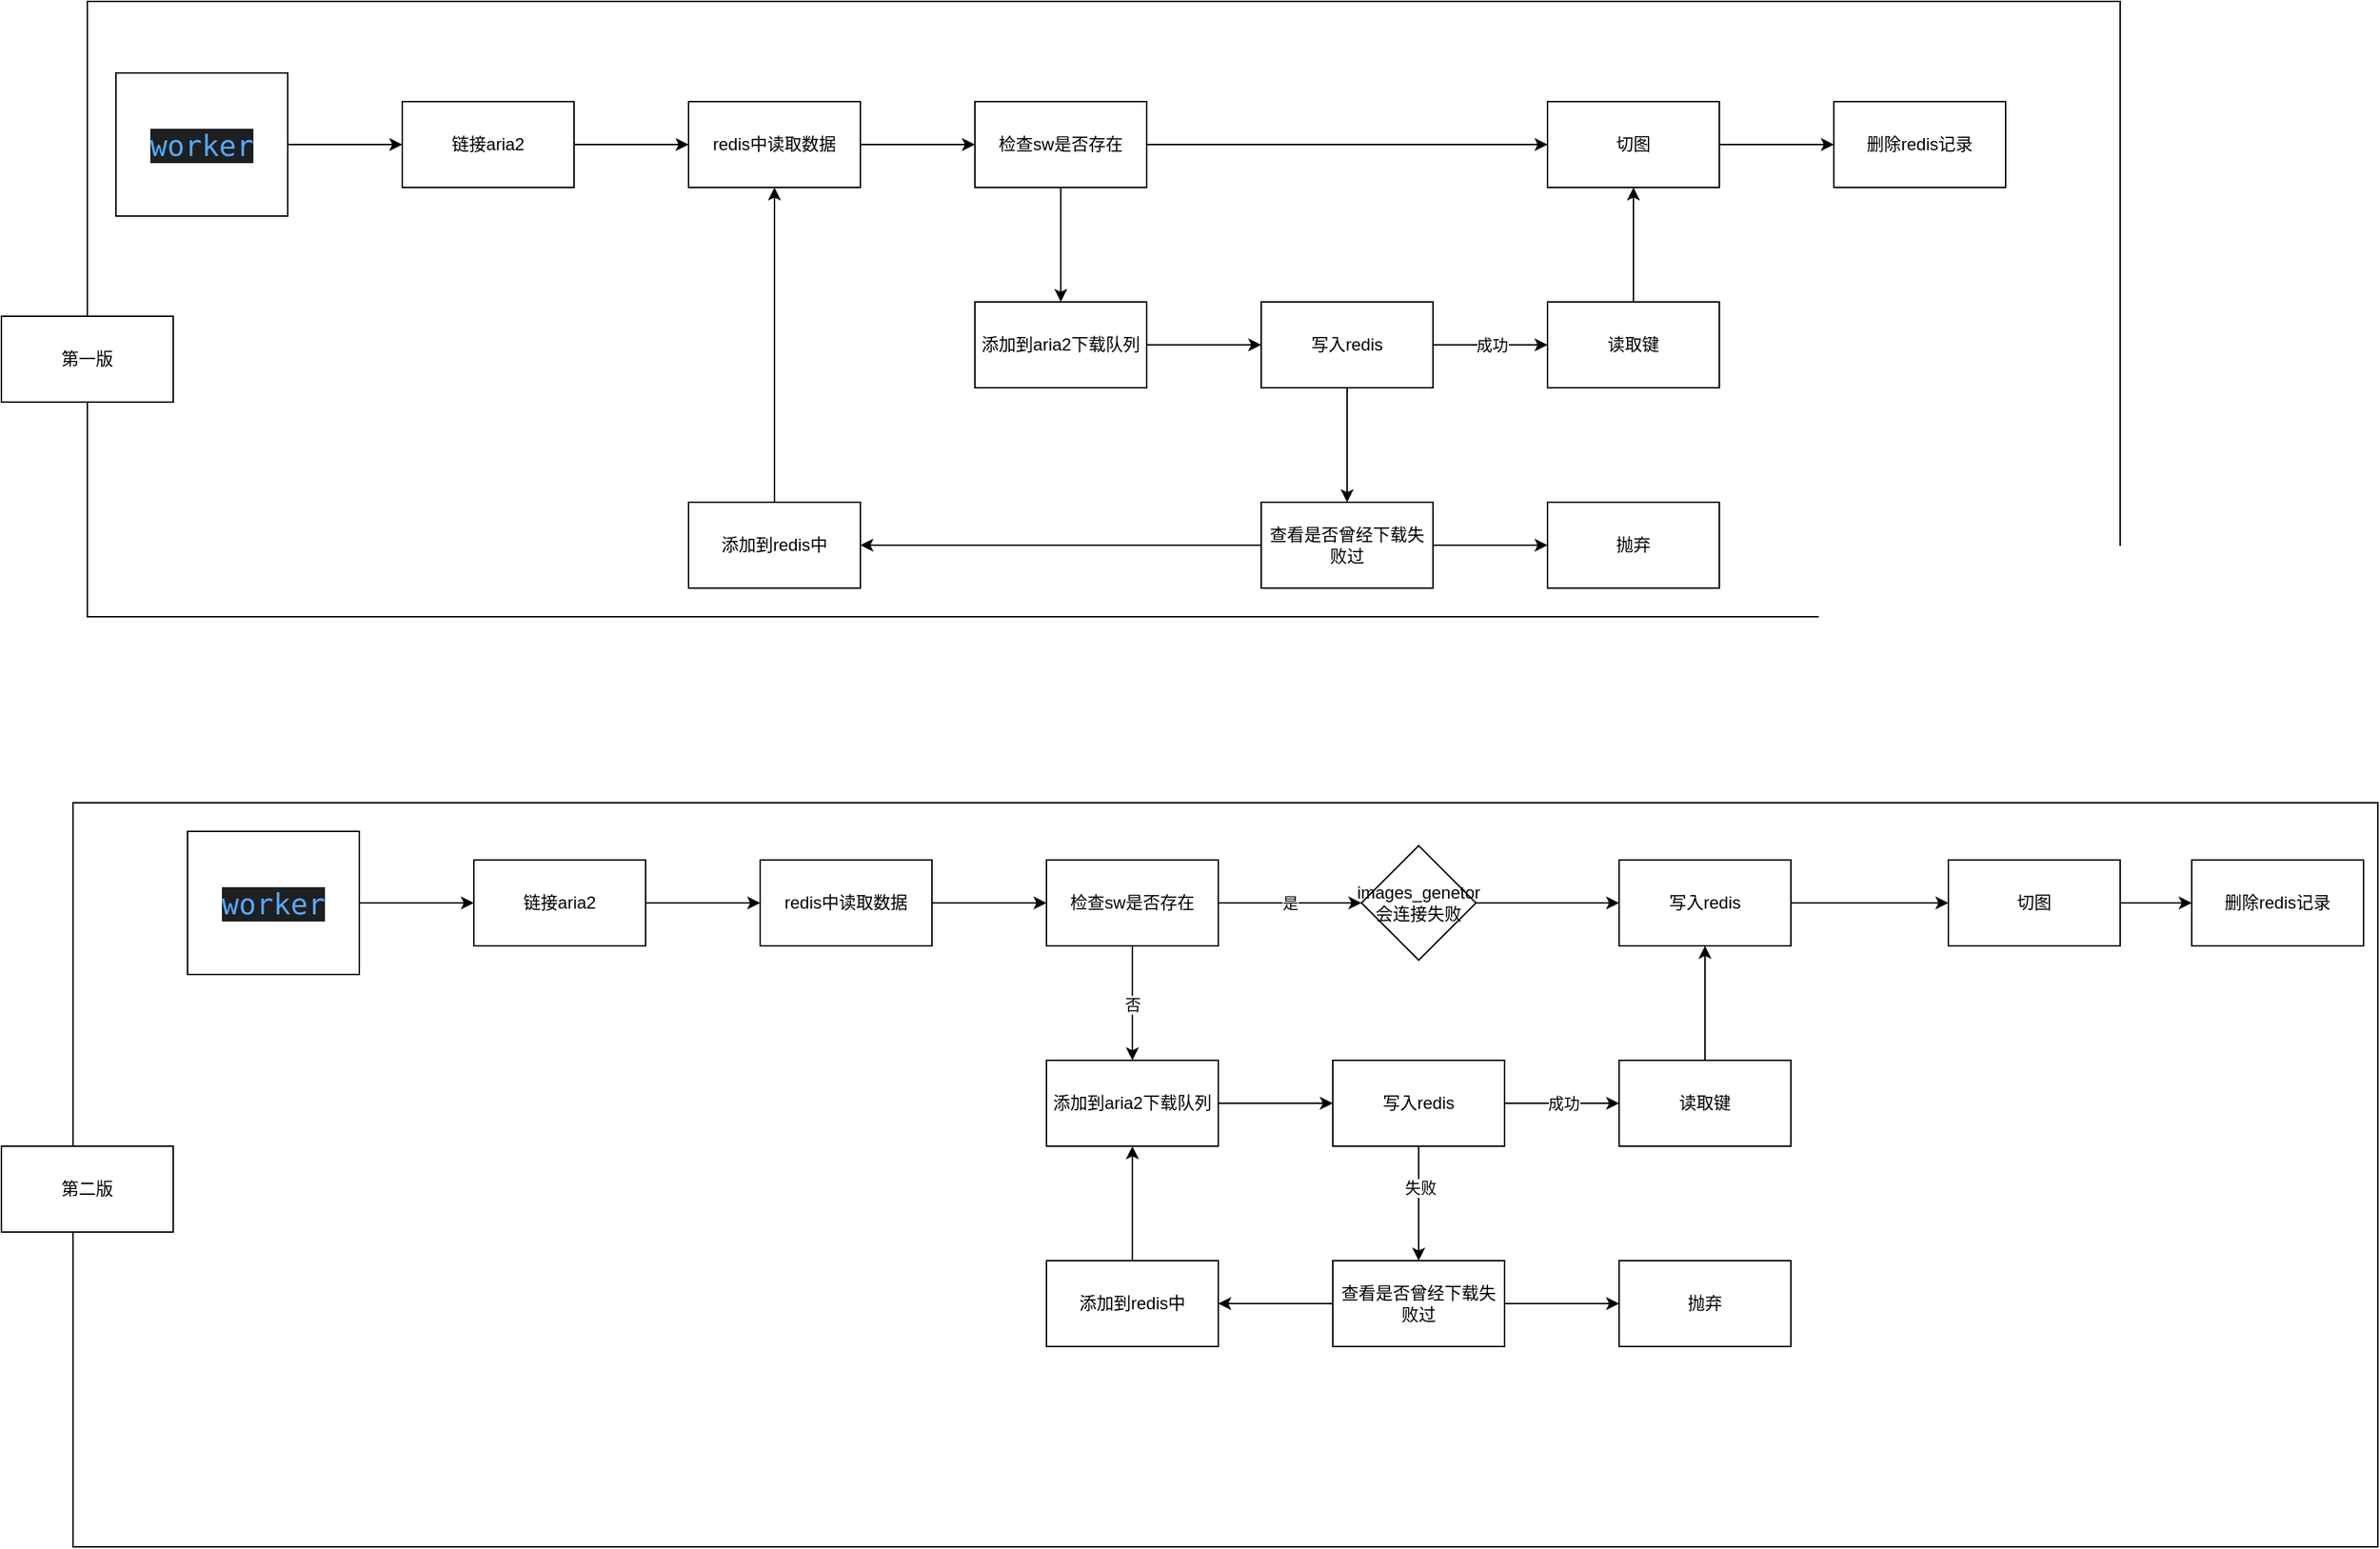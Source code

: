 <mxfile version="24.3.1" type="github">
  <diagram name="第 1 页" id="oR3SPq28IfKs69Jtm_W2">
    <mxGraphModel dx="2390" dy="1268" grid="1" gridSize="10" guides="1" tooltips="1" connect="1" arrows="1" fold="1" page="1" pageScale="1" pageWidth="827" pageHeight="1169" math="0" shadow="0">
      <root>
        <mxCell id="0" />
        <mxCell id="1" parent="0" />
        <mxCell id="wlJlTD7zzjwppgTD_WOC-68" value="" style="rounded=0;whiteSpace=wrap;html=1;" parent="1" vertex="1">
          <mxGeometry x="80" y="620" width="1610" height="520" as="geometry" />
        </mxCell>
        <mxCell id="wlJlTD7zzjwppgTD_WOC-66" value="" style="rounded=0;whiteSpace=wrap;html=1;" parent="1" vertex="1">
          <mxGeometry x="90" y="60" width="1420" height="430" as="geometry" />
        </mxCell>
        <mxCell id="wlJlTD7zzjwppgTD_WOC-9" value="" style="edgeStyle=orthogonalEdgeStyle;rounded=0;orthogonalLoop=1;jettySize=auto;html=1;" parent="1" source="wlJlTD7zzjwppgTD_WOC-1" target="wlJlTD7zzjwppgTD_WOC-8" edge="1">
          <mxGeometry relative="1" as="geometry" />
        </mxCell>
        <mxCell id="wlJlTD7zzjwppgTD_WOC-1" value="&lt;div style=&quot;background-color:#1e1f22;color:#bcbec4&quot;&gt;&lt;pre style=&quot;font-family:&#39;JetBrains Mono&#39;,monospace;font-size:15.0pt;&quot;&gt;&lt;span style=&quot;color:#56a8f5;&quot;&gt;worker&lt;/span&gt;&lt;/pre&gt;&lt;/div&gt;" style="rounded=0;whiteSpace=wrap;html=1;" parent="1" vertex="1">
          <mxGeometry x="110" y="110" width="120" height="100" as="geometry" />
        </mxCell>
        <mxCell id="wlJlTD7zzjwppgTD_WOC-11" value="" style="edgeStyle=orthogonalEdgeStyle;rounded=0;orthogonalLoop=1;jettySize=auto;html=1;" parent="1" source="wlJlTD7zzjwppgTD_WOC-8" target="wlJlTD7zzjwppgTD_WOC-10" edge="1">
          <mxGeometry relative="1" as="geometry" />
        </mxCell>
        <mxCell id="wlJlTD7zzjwppgTD_WOC-8" value="链接aria2" style="whiteSpace=wrap;html=1;rounded=0;" parent="1" vertex="1">
          <mxGeometry x="310" y="130" width="120" height="60" as="geometry" />
        </mxCell>
        <mxCell id="wlJlTD7zzjwppgTD_WOC-13" value="" style="edgeStyle=orthogonalEdgeStyle;rounded=0;orthogonalLoop=1;jettySize=auto;html=1;" parent="1" source="wlJlTD7zzjwppgTD_WOC-10" target="wlJlTD7zzjwppgTD_WOC-12" edge="1">
          <mxGeometry relative="1" as="geometry" />
        </mxCell>
        <mxCell id="wlJlTD7zzjwppgTD_WOC-10" value="redis中读取数据" style="whiteSpace=wrap;html=1;rounded=0;" parent="1" vertex="1">
          <mxGeometry x="510" y="130" width="120" height="60" as="geometry" />
        </mxCell>
        <mxCell id="wlJlTD7zzjwppgTD_WOC-15" value="" style="edgeStyle=orthogonalEdgeStyle;rounded=0;orthogonalLoop=1;jettySize=auto;html=1;" parent="1" source="wlJlTD7zzjwppgTD_WOC-12" target="wlJlTD7zzjwppgTD_WOC-14" edge="1">
          <mxGeometry relative="1" as="geometry" />
        </mxCell>
        <mxCell id="wlJlTD7zzjwppgTD_WOC-22" style="edgeStyle=orthogonalEdgeStyle;rounded=0;orthogonalLoop=1;jettySize=auto;html=1;entryX=0;entryY=0.5;entryDx=0;entryDy=0;" parent="1" source="wlJlTD7zzjwppgTD_WOC-12" target="wlJlTD7zzjwppgTD_WOC-20" edge="1">
          <mxGeometry relative="1" as="geometry" />
        </mxCell>
        <mxCell id="wlJlTD7zzjwppgTD_WOC-12" value="检查sw是否存在" style="whiteSpace=wrap;html=1;rounded=0;" parent="1" vertex="1">
          <mxGeometry x="710" y="130" width="120" height="60" as="geometry" />
        </mxCell>
        <mxCell id="wlJlTD7zzjwppgTD_WOC-17" value="" style="edgeStyle=orthogonalEdgeStyle;rounded=0;orthogonalLoop=1;jettySize=auto;html=1;" parent="1" source="wlJlTD7zzjwppgTD_WOC-14" target="wlJlTD7zzjwppgTD_WOC-16" edge="1">
          <mxGeometry relative="1" as="geometry" />
        </mxCell>
        <mxCell id="wlJlTD7zzjwppgTD_WOC-14" value="添加到aria2下载队列" style="whiteSpace=wrap;html=1;rounded=0;" parent="1" vertex="1">
          <mxGeometry x="710" y="270" width="120" height="60" as="geometry" />
        </mxCell>
        <mxCell id="wlJlTD7zzjwppgTD_WOC-19" value="" style="edgeStyle=orthogonalEdgeStyle;rounded=0;orthogonalLoop=1;jettySize=auto;html=1;" parent="1" source="wlJlTD7zzjwppgTD_WOC-16" target="wlJlTD7zzjwppgTD_WOC-18" edge="1">
          <mxGeometry relative="1" as="geometry" />
        </mxCell>
        <mxCell id="wlJlTD7zzjwppgTD_WOC-25" value="成功" style="edgeLabel;html=1;align=center;verticalAlign=middle;resizable=0;points=[];" parent="wlJlTD7zzjwppgTD_WOC-19" vertex="1" connectable="0">
          <mxGeometry x="-0.314" y="-3" relative="1" as="geometry">
            <mxPoint x="13" y="-3" as="offset" />
          </mxGeometry>
        </mxCell>
        <mxCell id="wlJlTD7zzjwppgTD_WOC-27" value="" style="edgeStyle=orthogonalEdgeStyle;rounded=0;orthogonalLoop=1;jettySize=auto;html=1;" parent="1" source="wlJlTD7zzjwppgTD_WOC-16" target="wlJlTD7zzjwppgTD_WOC-26" edge="1">
          <mxGeometry relative="1" as="geometry" />
        </mxCell>
        <mxCell id="wlJlTD7zzjwppgTD_WOC-16" value="写入redis" style="whiteSpace=wrap;html=1;rounded=0;" parent="1" vertex="1">
          <mxGeometry x="910" y="270" width="120" height="60" as="geometry" />
        </mxCell>
        <mxCell id="wlJlTD7zzjwppgTD_WOC-21" value="" style="edgeStyle=orthogonalEdgeStyle;rounded=0;orthogonalLoop=1;jettySize=auto;html=1;" parent="1" source="wlJlTD7zzjwppgTD_WOC-18" target="wlJlTD7zzjwppgTD_WOC-20" edge="1">
          <mxGeometry relative="1" as="geometry" />
        </mxCell>
        <mxCell id="wlJlTD7zzjwppgTD_WOC-18" value="读取键" style="whiteSpace=wrap;html=1;rounded=0;" parent="1" vertex="1">
          <mxGeometry x="1110" y="270" width="120" height="60" as="geometry" />
        </mxCell>
        <mxCell id="wlJlTD7zzjwppgTD_WOC-24" value="" style="edgeStyle=orthogonalEdgeStyle;rounded=0;orthogonalLoop=1;jettySize=auto;html=1;" parent="1" source="wlJlTD7zzjwppgTD_WOC-20" target="wlJlTD7zzjwppgTD_WOC-23" edge="1">
          <mxGeometry relative="1" as="geometry" />
        </mxCell>
        <mxCell id="wlJlTD7zzjwppgTD_WOC-20" value="切图" style="whiteSpace=wrap;html=1;rounded=0;" parent="1" vertex="1">
          <mxGeometry x="1110" y="130" width="120" height="60" as="geometry" />
        </mxCell>
        <mxCell id="wlJlTD7zzjwppgTD_WOC-23" value="删除redis记录" style="whiteSpace=wrap;html=1;rounded=0;" parent="1" vertex="1">
          <mxGeometry x="1310" y="130" width="120" height="60" as="geometry" />
        </mxCell>
        <mxCell id="wlJlTD7zzjwppgTD_WOC-29" value="" style="edgeStyle=orthogonalEdgeStyle;rounded=0;orthogonalLoop=1;jettySize=auto;html=1;" parent="1" source="wlJlTD7zzjwppgTD_WOC-26" target="wlJlTD7zzjwppgTD_WOC-28" edge="1">
          <mxGeometry relative="1" as="geometry" />
        </mxCell>
        <mxCell id="wlJlTD7zzjwppgTD_WOC-32" value="" style="edgeStyle=orthogonalEdgeStyle;rounded=0;orthogonalLoop=1;jettySize=auto;html=1;" parent="1" source="wlJlTD7zzjwppgTD_WOC-26" target="wlJlTD7zzjwppgTD_WOC-31" edge="1">
          <mxGeometry relative="1" as="geometry" />
        </mxCell>
        <mxCell id="wlJlTD7zzjwppgTD_WOC-26" value="查看是否曾经下载失败过" style="whiteSpace=wrap;html=1;rounded=0;" parent="1" vertex="1">
          <mxGeometry x="910" y="410" width="120" height="60" as="geometry" />
        </mxCell>
        <mxCell id="wlJlTD7zzjwppgTD_WOC-28" value="抛弃" style="whiteSpace=wrap;html=1;rounded=0;" parent="1" vertex="1">
          <mxGeometry x="1110" y="410" width="120" height="60" as="geometry" />
        </mxCell>
        <mxCell id="wlJlTD7zzjwppgTD_WOC-33" style="edgeStyle=orthogonalEdgeStyle;rounded=0;orthogonalLoop=1;jettySize=auto;html=1;" parent="1" source="wlJlTD7zzjwppgTD_WOC-31" target="wlJlTD7zzjwppgTD_WOC-10" edge="1">
          <mxGeometry relative="1" as="geometry" />
        </mxCell>
        <mxCell id="wlJlTD7zzjwppgTD_WOC-31" value="添加到redis中" style="whiteSpace=wrap;html=1;rounded=0;" parent="1" vertex="1">
          <mxGeometry x="510" y="410" width="120" height="60" as="geometry" />
        </mxCell>
        <mxCell id="wlJlTD7zzjwppgTD_WOC-34" value="" style="edgeStyle=orthogonalEdgeStyle;rounded=0;orthogonalLoop=1;jettySize=auto;html=1;" parent="1" source="wlJlTD7zzjwppgTD_WOC-35" target="wlJlTD7zzjwppgTD_WOC-37" edge="1">
          <mxGeometry relative="1" as="geometry" />
        </mxCell>
        <mxCell id="wlJlTD7zzjwppgTD_WOC-35" value="&lt;div style=&quot;background-color:#1e1f22;color:#bcbec4&quot;&gt;&lt;pre style=&quot;font-family:&#39;JetBrains Mono&#39;,monospace;font-size:15.0pt;&quot;&gt;&lt;span style=&quot;color:#56a8f5;&quot;&gt;worker&lt;/span&gt;&lt;/pre&gt;&lt;/div&gt;" style="rounded=0;whiteSpace=wrap;html=1;" parent="1" vertex="1">
          <mxGeometry x="160" y="640" width="120" height="100" as="geometry" />
        </mxCell>
        <mxCell id="wlJlTD7zzjwppgTD_WOC-36" value="" style="edgeStyle=orthogonalEdgeStyle;rounded=0;orthogonalLoop=1;jettySize=auto;html=1;" parent="1" source="wlJlTD7zzjwppgTD_WOC-37" target="wlJlTD7zzjwppgTD_WOC-39" edge="1">
          <mxGeometry relative="1" as="geometry" />
        </mxCell>
        <mxCell id="wlJlTD7zzjwppgTD_WOC-37" value="链接aria2" style="whiteSpace=wrap;html=1;rounded=0;" parent="1" vertex="1">
          <mxGeometry x="360" y="660" width="120" height="60" as="geometry" />
        </mxCell>
        <mxCell id="wlJlTD7zzjwppgTD_WOC-38" value="" style="edgeStyle=orthogonalEdgeStyle;rounded=0;orthogonalLoop=1;jettySize=auto;html=1;" parent="1" source="wlJlTD7zzjwppgTD_WOC-39" target="wlJlTD7zzjwppgTD_WOC-42" edge="1">
          <mxGeometry relative="1" as="geometry" />
        </mxCell>
        <mxCell id="wlJlTD7zzjwppgTD_WOC-39" value="redis中读取数据" style="whiteSpace=wrap;html=1;rounded=0;" parent="1" vertex="1">
          <mxGeometry x="560" y="660" width="120" height="60" as="geometry" />
        </mxCell>
        <mxCell id="wlJlTD7zzjwppgTD_WOC-40" value="" style="edgeStyle=orthogonalEdgeStyle;rounded=0;orthogonalLoop=1;jettySize=auto;html=1;" parent="1" source="wlJlTD7zzjwppgTD_WOC-42" target="wlJlTD7zzjwppgTD_WOC-44" edge="1">
          <mxGeometry relative="1" as="geometry" />
        </mxCell>
        <mxCell id="nasB31tPZ9oMDGfEIj4p-7" value="否" style="edgeLabel;html=1;align=center;verticalAlign=middle;resizable=0;points=[];" vertex="1" connectable="0" parent="wlJlTD7zzjwppgTD_WOC-40">
          <mxGeometry x="0.025" relative="1" as="geometry">
            <mxPoint as="offset" />
          </mxGeometry>
        </mxCell>
        <mxCell id="nasB31tPZ9oMDGfEIj4p-4" value="" style="edgeStyle=orthogonalEdgeStyle;rounded=0;orthogonalLoop=1;jettySize=auto;html=1;" edge="1" parent="1" source="wlJlTD7zzjwppgTD_WOC-42" target="nasB31tPZ9oMDGfEIj4p-3">
          <mxGeometry relative="1" as="geometry" />
        </mxCell>
        <mxCell id="nasB31tPZ9oMDGfEIj4p-6" value="是" style="edgeLabel;html=1;align=center;verticalAlign=middle;resizable=0;points=[];" vertex="1" connectable="0" parent="nasB31tPZ9oMDGfEIj4p-4">
          <mxGeometry y="-1" relative="1" as="geometry">
            <mxPoint y="-1" as="offset" />
          </mxGeometry>
        </mxCell>
        <mxCell id="wlJlTD7zzjwppgTD_WOC-42" value="检查sw是否存在" style="whiteSpace=wrap;html=1;rounded=0;" parent="1" vertex="1">
          <mxGeometry x="760" y="660" width="120" height="60" as="geometry" />
        </mxCell>
        <mxCell id="wlJlTD7zzjwppgTD_WOC-43" value="" style="edgeStyle=orthogonalEdgeStyle;rounded=0;orthogonalLoop=1;jettySize=auto;html=1;" parent="1" source="wlJlTD7zzjwppgTD_WOC-44" target="wlJlTD7zzjwppgTD_WOC-48" edge="1">
          <mxGeometry relative="1" as="geometry" />
        </mxCell>
        <mxCell id="wlJlTD7zzjwppgTD_WOC-44" value="添加到aria2下载队列" style="whiteSpace=wrap;html=1;rounded=0;" parent="1" vertex="1">
          <mxGeometry x="760" y="800" width="120" height="60" as="geometry" />
        </mxCell>
        <mxCell id="wlJlTD7zzjwppgTD_WOC-45" value="" style="edgeStyle=orthogonalEdgeStyle;rounded=0;orthogonalLoop=1;jettySize=auto;html=1;" parent="1" source="wlJlTD7zzjwppgTD_WOC-48" target="wlJlTD7zzjwppgTD_WOC-50" edge="1">
          <mxGeometry relative="1" as="geometry" />
        </mxCell>
        <mxCell id="wlJlTD7zzjwppgTD_WOC-46" value="成功" style="edgeLabel;html=1;align=center;verticalAlign=middle;resizable=0;points=[];" parent="wlJlTD7zzjwppgTD_WOC-45" vertex="1" connectable="0">
          <mxGeometry x="-0.314" y="-3" relative="1" as="geometry">
            <mxPoint x="13" y="-3" as="offset" />
          </mxGeometry>
        </mxCell>
        <mxCell id="wlJlTD7zzjwppgTD_WOC-47" value="" style="edgeStyle=orthogonalEdgeStyle;rounded=0;orthogonalLoop=1;jettySize=auto;html=1;" parent="1" source="wlJlTD7zzjwppgTD_WOC-48" target="wlJlTD7zzjwppgTD_WOC-56" edge="1">
          <mxGeometry relative="1" as="geometry" />
        </mxCell>
        <mxCell id="wlJlTD7zzjwppgTD_WOC-61" value="失败" style="edgeLabel;html=1;align=center;verticalAlign=middle;resizable=0;points=[];" parent="wlJlTD7zzjwppgTD_WOC-47" vertex="1" connectable="0">
          <mxGeometry x="-0.279" y="1" relative="1" as="geometry">
            <mxPoint as="offset" />
          </mxGeometry>
        </mxCell>
        <mxCell id="wlJlTD7zzjwppgTD_WOC-48" value="写入redis" style="whiteSpace=wrap;html=1;rounded=0;" parent="1" vertex="1">
          <mxGeometry x="960" y="800" width="120" height="60" as="geometry" />
        </mxCell>
        <mxCell id="wlJlTD7zzjwppgTD_WOC-63" value="" style="edgeStyle=orthogonalEdgeStyle;rounded=0;orthogonalLoop=1;jettySize=auto;html=1;" parent="1" source="wlJlTD7zzjwppgTD_WOC-50" target="wlJlTD7zzjwppgTD_WOC-62" edge="1">
          <mxGeometry relative="1" as="geometry" />
        </mxCell>
        <mxCell id="wlJlTD7zzjwppgTD_WOC-50" value="读取键" style="whiteSpace=wrap;html=1;rounded=0;" parent="1" vertex="1">
          <mxGeometry x="1160" y="800" width="120" height="60" as="geometry" />
        </mxCell>
        <mxCell id="wlJlTD7zzjwppgTD_WOC-51" value="" style="edgeStyle=orthogonalEdgeStyle;rounded=0;orthogonalLoop=1;jettySize=auto;html=1;" parent="1" source="wlJlTD7zzjwppgTD_WOC-52" target="wlJlTD7zzjwppgTD_WOC-53" edge="1">
          <mxGeometry relative="1" as="geometry" />
        </mxCell>
        <mxCell id="wlJlTD7zzjwppgTD_WOC-52" value="切图" style="whiteSpace=wrap;html=1;rounded=0;" parent="1" vertex="1">
          <mxGeometry x="1390" y="660" width="120" height="60" as="geometry" />
        </mxCell>
        <mxCell id="wlJlTD7zzjwppgTD_WOC-53" value="删除redis记录" style="whiteSpace=wrap;html=1;rounded=0;" parent="1" vertex="1">
          <mxGeometry x="1560" y="660" width="120" height="60" as="geometry" />
        </mxCell>
        <mxCell id="wlJlTD7zzjwppgTD_WOC-54" value="" style="edgeStyle=orthogonalEdgeStyle;rounded=0;orthogonalLoop=1;jettySize=auto;html=1;" parent="1" source="wlJlTD7zzjwppgTD_WOC-56" target="wlJlTD7zzjwppgTD_WOC-57" edge="1">
          <mxGeometry relative="1" as="geometry" />
        </mxCell>
        <mxCell id="wlJlTD7zzjwppgTD_WOC-55" value="" style="edgeStyle=orthogonalEdgeStyle;rounded=0;orthogonalLoop=1;jettySize=auto;html=1;" parent="1" source="wlJlTD7zzjwppgTD_WOC-56" target="wlJlTD7zzjwppgTD_WOC-59" edge="1">
          <mxGeometry relative="1" as="geometry" />
        </mxCell>
        <mxCell id="wlJlTD7zzjwppgTD_WOC-56" value="查看是否曾经下载失败过" style="whiteSpace=wrap;html=1;rounded=0;" parent="1" vertex="1">
          <mxGeometry x="960" y="940" width="120" height="60" as="geometry" />
        </mxCell>
        <mxCell id="wlJlTD7zzjwppgTD_WOC-57" value="抛弃" style="whiteSpace=wrap;html=1;rounded=0;" parent="1" vertex="1">
          <mxGeometry x="1160" y="940" width="120" height="60" as="geometry" />
        </mxCell>
        <mxCell id="wlJlTD7zzjwppgTD_WOC-60" value="" style="edgeStyle=orthogonalEdgeStyle;rounded=0;orthogonalLoop=1;jettySize=auto;html=1;" parent="1" source="wlJlTD7zzjwppgTD_WOC-59" target="wlJlTD7zzjwppgTD_WOC-44" edge="1">
          <mxGeometry relative="1" as="geometry" />
        </mxCell>
        <mxCell id="wlJlTD7zzjwppgTD_WOC-59" value="添加到redis中" style="whiteSpace=wrap;html=1;rounded=0;" parent="1" vertex="1">
          <mxGeometry x="760" y="940" width="120" height="60" as="geometry" />
        </mxCell>
        <mxCell id="wlJlTD7zzjwppgTD_WOC-65" style="edgeStyle=orthogonalEdgeStyle;rounded=0;orthogonalLoop=1;jettySize=auto;html=1;entryX=0;entryY=0.5;entryDx=0;entryDy=0;" parent="1" source="wlJlTD7zzjwppgTD_WOC-62" target="wlJlTD7zzjwppgTD_WOC-52" edge="1">
          <mxGeometry relative="1" as="geometry" />
        </mxCell>
        <mxCell id="wlJlTD7zzjwppgTD_WOC-62" value="写入redis" style="whiteSpace=wrap;html=1;rounded=0;" parent="1" vertex="1">
          <mxGeometry x="1160" y="660" width="120" height="60" as="geometry" />
        </mxCell>
        <mxCell id="wlJlTD7zzjwppgTD_WOC-67" value="第一版" style="rounded=0;whiteSpace=wrap;html=1;" parent="1" vertex="1">
          <mxGeometry x="30" y="280" width="120" height="60" as="geometry" />
        </mxCell>
        <mxCell id="wlJlTD7zzjwppgTD_WOC-69" value="第二版" style="rounded=0;whiteSpace=wrap;html=1;" parent="1" vertex="1">
          <mxGeometry x="30" y="860" width="120" height="60" as="geometry" />
        </mxCell>
        <mxCell id="nasB31tPZ9oMDGfEIj4p-5" style="edgeStyle=orthogonalEdgeStyle;rounded=0;orthogonalLoop=1;jettySize=auto;html=1;" edge="1" parent="1" source="nasB31tPZ9oMDGfEIj4p-3" target="wlJlTD7zzjwppgTD_WOC-62">
          <mxGeometry relative="1" as="geometry" />
        </mxCell>
        <mxCell id="nasB31tPZ9oMDGfEIj4p-3" value="images_genetor&lt;br&gt;会连接失败" style="rhombus;whiteSpace=wrap;html=1;rounded=0;" vertex="1" parent="1">
          <mxGeometry x="980" y="650" width="80" height="80" as="geometry" />
        </mxCell>
      </root>
    </mxGraphModel>
  </diagram>
</mxfile>
